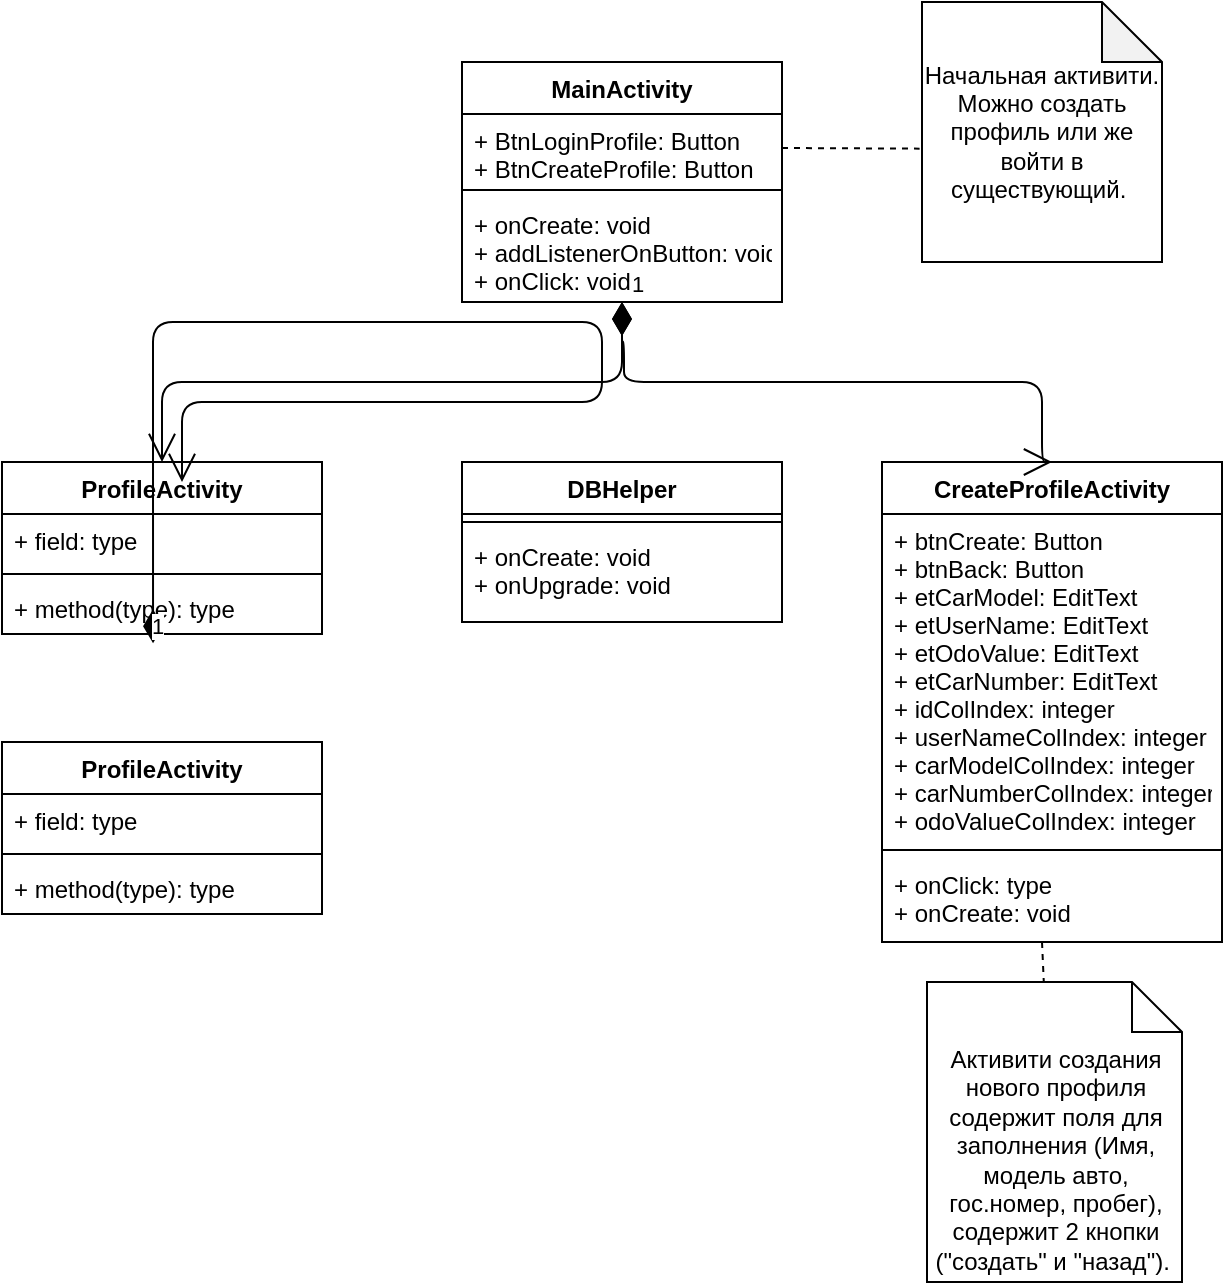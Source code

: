 <mxfile version="13.10.0" type="device"><diagram id="C5RBs43oDa-KdzZeNtuy" name="Page-1"><mxGraphModel dx="1021" dy="567" grid="1" gridSize="10" guides="1" tooltips="1" connect="1" arrows="1" fold="1" page="1" pageScale="1" pageWidth="827" pageHeight="1169" math="0" shadow="0"><root><mxCell id="WIyWlLk6GJQsqaUBKTNV-0"/><mxCell id="WIyWlLk6GJQsqaUBKTNV-1" parent="WIyWlLk6GJQsqaUBKTNV-0"/><mxCell id="MWLD1dHodhY7ivmaf8xJ-8" value="Начальная активити. Можно создать профиль или же войти в существующий.&amp;nbsp;" style="shape=note;whiteSpace=wrap;html=1;backgroundOutline=1;darkOpacity=0.05;" parent="WIyWlLk6GJQsqaUBKTNV-1" vertex="1"><mxGeometry x="560" y="50" width="120" height="130" as="geometry"/></mxCell><mxCell id="MWLD1dHodhY7ivmaf8xJ-9" value="" style="endArrow=none;dashed=1;html=1;exitX=1;exitY=0.5;exitDx=0;exitDy=0;entryX=-0.01;entryY=0.564;entryDx=0;entryDy=0;entryPerimeter=0;" parent="WIyWlLk6GJQsqaUBKTNV-1" source="gEvGJwE6Dd_fPejVoH91-1" target="MWLD1dHodhY7ivmaf8xJ-8" edge="1"><mxGeometry width="50" height="50" relative="1" as="geometry"><mxPoint x="494" y="169" as="sourcePoint"/><mxPoint x="560" y="122" as="targetPoint"/></mxGeometry></mxCell><mxCell id="MWLD1dHodhY7ivmaf8xJ-10" value="1" style="endArrow=open;html=1;endSize=12;startArrow=diamondThin;startSize=14;startFill=1;edgeStyle=orthogonalEdgeStyle;align=left;verticalAlign=bottom;exitX=0.475;exitY=1;exitDx=0;exitDy=0;exitPerimeter=0;entryX=0.5;entryY=0;entryDx=0;entryDy=0;" parent="WIyWlLk6GJQsqaUBKTNV-1" target="MWLD1dHodhY7ivmaf8xJ-11" edge="1"><mxGeometry x="-1" y="3" relative="1" as="geometry"><mxPoint x="410.0" y="200.0" as="sourcePoint"/><mxPoint x="410" y="280" as="targetPoint"/><Array as="points"><mxPoint x="410" y="240"/><mxPoint x="180" y="240"/></Array></mxGeometry></mxCell><mxCell id="MWLD1dHodhY7ivmaf8xJ-11" value="ProfileActivity" style="swimlane;fontStyle=1;align=center;verticalAlign=top;childLayout=stackLayout;horizontal=1;startSize=26;horizontalStack=0;resizeParent=1;resizeParentMax=0;resizeLast=0;collapsible=1;marginBottom=0;" parent="WIyWlLk6GJQsqaUBKTNV-1" vertex="1"><mxGeometry x="100" y="280" width="160" height="86" as="geometry"/></mxCell><mxCell id="MWLD1dHodhY7ivmaf8xJ-12" value="+ field: type" style="text;strokeColor=none;fillColor=none;align=left;verticalAlign=top;spacingLeft=4;spacingRight=4;overflow=hidden;rotatable=0;points=[[0,0.5],[1,0.5]];portConstraint=eastwest;" parent="MWLD1dHodhY7ivmaf8xJ-11" vertex="1"><mxGeometry y="26" width="160" height="26" as="geometry"/></mxCell><mxCell id="MWLD1dHodhY7ivmaf8xJ-13" value="" style="line;strokeWidth=1;fillColor=none;align=left;verticalAlign=middle;spacingTop=-1;spacingLeft=3;spacingRight=3;rotatable=0;labelPosition=right;points=[];portConstraint=eastwest;" parent="MWLD1dHodhY7ivmaf8xJ-11" vertex="1"><mxGeometry y="52" width="160" height="8" as="geometry"/></mxCell><mxCell id="MWLD1dHodhY7ivmaf8xJ-14" value="+ method(type): type" style="text;strokeColor=none;fillColor=none;align=left;verticalAlign=top;spacingLeft=4;spacingRight=4;overflow=hidden;rotatable=0;points=[[0,0.5],[1,0.5]];portConstraint=eastwest;" parent="MWLD1dHodhY7ivmaf8xJ-11" vertex="1"><mxGeometry y="60" width="160" height="26" as="geometry"/></mxCell><mxCell id="MWLD1dHodhY7ivmaf8xJ-15" value="CreateProfileActivity" style="swimlane;fontStyle=1;align=center;verticalAlign=top;childLayout=stackLayout;horizontal=1;startSize=26;horizontalStack=0;resizeParent=1;resizeParentMax=0;resizeLast=0;collapsible=1;marginBottom=0;" parent="WIyWlLk6GJQsqaUBKTNV-1" vertex="1"><mxGeometry x="540" y="280" width="170" height="240" as="geometry"/></mxCell><mxCell id="MWLD1dHodhY7ivmaf8xJ-16" value="+ btnCreate: Button&#10;+ btnBack: Button&#10;+ etCarModel: EditText&#10;+ etUserName: EditText&#10;+ etOdoValue: EditText&#10;+ etCarNumber: EditText&#10;+ idColIndex: integer&#10;+ userNameColIndex: integer&#10;+ carModelColIndex: integer&#10;+ carNumberColIndex: integer&#10;+ odoValueColIndex: integer&#10;&#10;" style="text;strokeColor=none;fillColor=none;align=left;verticalAlign=top;spacingLeft=4;spacingRight=4;overflow=hidden;rotatable=0;points=[[0,0.5],[1,0.5]];portConstraint=eastwest;" parent="MWLD1dHodhY7ivmaf8xJ-15" vertex="1"><mxGeometry y="26" width="170" height="164" as="geometry"/></mxCell><mxCell id="MWLD1dHodhY7ivmaf8xJ-17" value="" style="line;strokeWidth=1;fillColor=none;align=left;verticalAlign=middle;spacingTop=-1;spacingLeft=3;spacingRight=3;rotatable=0;labelPosition=right;points=[];portConstraint=eastwest;" parent="MWLD1dHodhY7ivmaf8xJ-15" vertex="1"><mxGeometry y="190" width="170" height="8" as="geometry"/></mxCell><mxCell id="MWLD1dHodhY7ivmaf8xJ-18" value="+ onClick: type&#10;+ onCreate: void" style="text;strokeColor=none;fillColor=none;align=left;verticalAlign=top;spacingLeft=4;spacingRight=4;overflow=hidden;rotatable=0;points=[[0,0.5],[1,0.5]];portConstraint=eastwest;" parent="MWLD1dHodhY7ivmaf8xJ-15" vertex="1"><mxGeometry y="198" width="170" height="42" as="geometry"/></mxCell><mxCell id="MWLD1dHodhY7ivmaf8xJ-19" value="1" style="endArrow=open;html=1;endSize=12;startArrow=diamondThin;startSize=14;startFill=1;edgeStyle=orthogonalEdgeStyle;align=left;verticalAlign=bottom;entryX=0.5;entryY=0;entryDx=0;entryDy=0;" parent="WIyWlLk6GJQsqaUBKTNV-1" target="MWLD1dHodhY7ivmaf8xJ-15" edge="1"><mxGeometry x="-1" y="3" relative="1" as="geometry"><mxPoint x="410.0" y="200.0" as="sourcePoint"/><mxPoint x="610.5" y="240" as="targetPoint"/><Array as="points"><mxPoint x="410" y="220"/><mxPoint x="411" y="220"/><mxPoint x="411" y="240"/><mxPoint x="620" y="240"/></Array></mxGeometry></mxCell><mxCell id="gEvGJwE6Dd_fPejVoH91-0" value="MainActivity" style="swimlane;fontStyle=1;align=center;verticalAlign=top;childLayout=stackLayout;horizontal=1;startSize=26;horizontalStack=0;resizeParent=1;resizeParentMax=0;resizeLast=0;collapsible=1;marginBottom=0;" parent="WIyWlLk6GJQsqaUBKTNV-1" vertex="1"><mxGeometry x="330" y="80" width="160" height="120" as="geometry"/></mxCell><mxCell id="gEvGJwE6Dd_fPejVoH91-1" value="+ BtnLoginProfile: Button&#10;+ BtnCreateProfile: Button&#10;" style="text;strokeColor=none;fillColor=none;align=left;verticalAlign=top;spacingLeft=4;spacingRight=4;overflow=hidden;rotatable=0;points=[[0,0.5],[1,0.5]];portConstraint=eastwest;" parent="gEvGJwE6Dd_fPejVoH91-0" vertex="1"><mxGeometry y="26" width="160" height="34" as="geometry"/></mxCell><mxCell id="gEvGJwE6Dd_fPejVoH91-2" value="" style="line;strokeWidth=1;fillColor=none;align=left;verticalAlign=middle;spacingTop=-1;spacingLeft=3;spacingRight=3;rotatable=0;labelPosition=right;points=[];portConstraint=eastwest;" parent="gEvGJwE6Dd_fPejVoH91-0" vertex="1"><mxGeometry y="60" width="160" height="8" as="geometry"/></mxCell><mxCell id="gEvGJwE6Dd_fPejVoH91-3" value="+ onCreate: void&#10;+ addListenerOnButton: void&#10;+ onClick: void" style="text;strokeColor=none;fillColor=none;align=left;verticalAlign=top;spacingLeft=4;spacingRight=4;overflow=hidden;rotatable=0;points=[[0,0.5],[1,0.5]];portConstraint=eastwest;" parent="gEvGJwE6Dd_fPejVoH91-0" vertex="1"><mxGeometry y="68" width="160" height="52" as="geometry"/></mxCell><mxCell id="gEvGJwE6Dd_fPejVoH91-7" value="DBHelper" style="swimlane;fontStyle=1;align=center;verticalAlign=top;childLayout=stackLayout;horizontal=1;startSize=26;horizontalStack=0;resizeParent=1;resizeParentMax=0;resizeLast=0;collapsible=1;marginBottom=0;" parent="WIyWlLk6GJQsqaUBKTNV-1" vertex="1"><mxGeometry x="330" y="280" width="160" height="80" as="geometry"/></mxCell><mxCell id="gEvGJwE6Dd_fPejVoH91-9" value="" style="line;strokeWidth=1;fillColor=none;align=left;verticalAlign=middle;spacingTop=-1;spacingLeft=3;spacingRight=3;rotatable=0;labelPosition=right;points=[];portConstraint=eastwest;" parent="gEvGJwE6Dd_fPejVoH91-7" vertex="1"><mxGeometry y="26" width="160" height="8" as="geometry"/></mxCell><mxCell id="gEvGJwE6Dd_fPejVoH91-10" value="+ onCreate: void&#10;+ onUpgrade: void" style="text;strokeColor=none;fillColor=none;align=left;verticalAlign=top;spacingLeft=4;spacingRight=4;overflow=hidden;rotatable=0;points=[[0,0.5],[1,0.5]];portConstraint=eastwest;" parent="gEvGJwE6Dd_fPejVoH91-7" vertex="1"><mxGeometry y="34" width="160" height="46" as="geometry"/></mxCell><mxCell id="gEvGJwE6Dd_fPejVoH91-11" value="Активити создания нового профиля содержит поля для заполнения (Имя, модель авто, гос.номер, пробег), содержит 2 кнопки (&quot;создать&quot; и &quot;назад&quot;).&amp;nbsp;" style="shape=note2;boundedLbl=1;whiteSpace=wrap;html=1;size=25;verticalAlign=top;align=center;" parent="WIyWlLk6GJQsqaUBKTNV-1" vertex="1"><mxGeometry x="562.5" y="540" width="127.5" height="150" as="geometry"/></mxCell><mxCell id="gEvGJwE6Dd_fPejVoH91-12" value="" style="endArrow=none;dashed=1;html=1;entryX=0.458;entryY=0;entryDx=0;entryDy=0;entryPerimeter=0;" parent="WIyWlLk6GJQsqaUBKTNV-1" target="gEvGJwE6Dd_fPejVoH91-11" edge="1"><mxGeometry width="50" height="50" relative="1" as="geometry"><mxPoint x="620" y="520" as="sourcePoint"/><mxPoint x="568.8" y="133.32" as="targetPoint"/><Array as="points"><mxPoint x="620" y="520"/></Array></mxGeometry></mxCell><mxCell id="mdLcwJSGti_MC3eq4xiS-0" value="ProfileActivity" style="swimlane;fontStyle=1;align=center;verticalAlign=top;childLayout=stackLayout;horizontal=1;startSize=26;horizontalStack=0;resizeParent=1;resizeParentMax=0;resizeLast=0;collapsible=1;marginBottom=0;" vertex="1" parent="WIyWlLk6GJQsqaUBKTNV-1"><mxGeometry x="100" y="420" width="160" height="86" as="geometry"/></mxCell><mxCell id="mdLcwJSGti_MC3eq4xiS-1" value="+ field: type" style="text;strokeColor=none;fillColor=none;align=left;verticalAlign=top;spacingLeft=4;spacingRight=4;overflow=hidden;rotatable=0;points=[[0,0.5],[1,0.5]];portConstraint=eastwest;" vertex="1" parent="mdLcwJSGti_MC3eq4xiS-0"><mxGeometry y="26" width="160" height="26" as="geometry"/></mxCell><mxCell id="mdLcwJSGti_MC3eq4xiS-2" value="" style="line;strokeWidth=1;fillColor=none;align=left;verticalAlign=middle;spacingTop=-1;spacingLeft=3;spacingRight=3;rotatable=0;labelPosition=right;points=[];portConstraint=eastwest;" vertex="1" parent="mdLcwJSGti_MC3eq4xiS-0"><mxGeometry y="52" width="160" height="8" as="geometry"/></mxCell><mxCell id="mdLcwJSGti_MC3eq4xiS-3" value="+ method(type): type" style="text;strokeColor=none;fillColor=none;align=left;verticalAlign=top;spacingLeft=4;spacingRight=4;overflow=hidden;rotatable=0;points=[[0,0.5],[1,0.5]];portConstraint=eastwest;" vertex="1" parent="mdLcwJSGti_MC3eq4xiS-0"><mxGeometry y="60" width="160" height="26" as="geometry"/></mxCell><mxCell id="mdLcwJSGti_MC3eq4xiS-4" value="1" style="endArrow=open;html=1;endSize=12;startArrow=diamondThin;startSize=14;startFill=1;edgeStyle=orthogonalEdgeStyle;align=left;verticalAlign=bottom;exitX=0.472;exitY=1.176;exitDx=0;exitDy=0;exitPerimeter=0;entryX=0.5;entryY=0;entryDx=0;entryDy=0;" edge="1" parent="WIyWlLk6GJQsqaUBKTNV-1" source="MWLD1dHodhY7ivmaf8xJ-14"><mxGeometry x="-1" y="3" relative="1" as="geometry"><mxPoint x="420.0" y="210.0" as="sourcePoint"/><mxPoint x="190" y="290" as="targetPoint"/><Array as="points"><mxPoint x="175" y="210"/><mxPoint x="400" y="210"/><mxPoint x="400" y="250"/><mxPoint x="190" y="250"/></Array></mxGeometry></mxCell></root></mxGraphModel></diagram></mxfile>